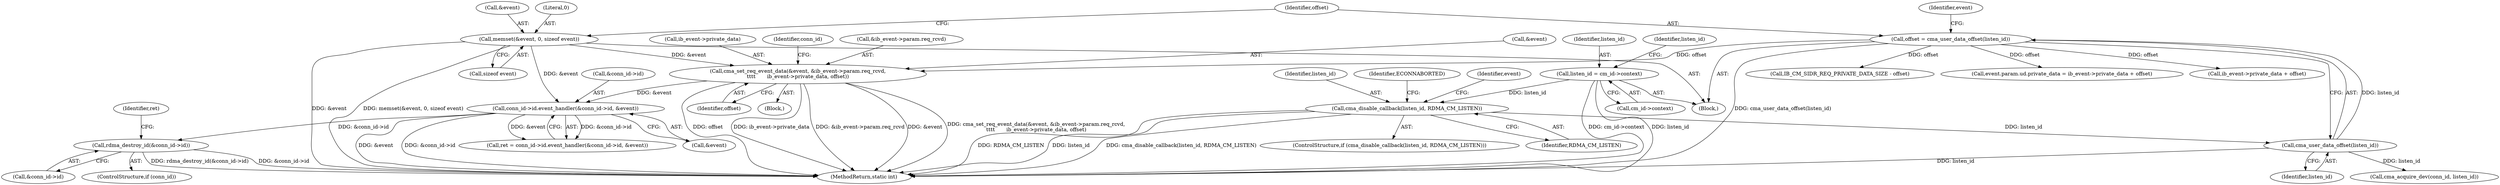 digraph "0_linux_b2853fd6c2d0f383dbdf7427e263eb576a633867_0@pointer" {
"1000431" [label="(Call,rdma_destroy_id(&conn_id->id))"];
"1000294" [label="(Call,conn_id->id.event_handler(&conn_id->id, &event))"];
"1000234" [label="(Call,cma_set_req_event_data(&event, &ib_event->param.req_rcvd,\n\t\t\t\t       ib_event->private_data, offset))"];
"1000170" [label="(Call,memset(&event, 0, sizeof event))"];
"1000176" [label="(Call,offset = cma_user_data_offset(listen_id))"];
"1000178" [label="(Call,cma_user_data_offset(listen_id))"];
"1000164" [label="(Call,cma_disable_callback(listen_id, RDMA_CM_LISTEN))"];
"1000147" [label="(Call,listen_id = cm_id->context)"];
"1000292" [label="(Call,ret = conn_id->id.event_handler(&conn_id->id, &event))"];
"1000182" [label="(Identifier,event)"];
"1000166" [label="(Identifier,RDMA_CM_LISTEN)"];
"1000437" [label="(Identifier,ret)"];
"1000243" [label="(Call,ib_event->private_data)"];
"1000221" [label="(Call,IB_CM_SIDR_REQ_PRIVATE_DATA_SIZE - offset)"];
"1000246" [label="(Identifier,offset)"];
"1000177" [label="(Identifier,offset)"];
"1000294" [label="(Call,conn_id->id.event_handler(&conn_id->id, &event))"];
"1000249" [label="(Identifier,conn_id)"];
"1000157" [label="(Identifier,listen_id)"];
"1000225" [label="(Block,)"];
"1000295" [label="(Call,&conn_id->id)"];
"1000171" [label="(Call,&event)"];
"1000165" [label="(Identifier,listen_id)"];
"1000432" [label="(Call,&conn_id->id)"];
"1000164" [label="(Call,cma_disable_callback(listen_id, RDMA_CM_LISTEN))"];
"1000148" [label="(Identifier,listen_id)"];
"1000147" [label="(Call,listen_id = cm_id->context)"];
"1000169" [label="(Identifier,ECONNABORTED)"];
"1000200" [label="(Call,event.param.ud.private_data = ib_event->private_data + offset)"];
"1000264" [label="(Call,cma_acquire_dev(conn_id, listen_id))"];
"1000299" [label="(Call,&event)"];
"1000237" [label="(Call,&ib_event->param.req_rcvd)"];
"1000178" [label="(Call,cma_user_data_offset(listen_id))"];
"1000429" [label="(ControlStructure,if (conn_id))"];
"1000163" [label="(ControlStructure,if (cma_disable_callback(listen_id, RDMA_CM_LISTEN)))"];
"1000235" [label="(Call,&event)"];
"1000106" [label="(Block,)"];
"1000149" [label="(Call,cm_id->context)"];
"1000179" [label="(Identifier,listen_id)"];
"1000438" [label="(MethodReturn,static int)"];
"1000176" [label="(Call,offset = cma_user_data_offset(listen_id))"];
"1000170" [label="(Call,memset(&event, 0, sizeof event))"];
"1000174" [label="(Call,sizeof event)"];
"1000173" [label="(Literal,0)"];
"1000234" [label="(Call,cma_set_req_event_data(&event, &ib_event->param.req_rcvd,\n\t\t\t\t       ib_event->private_data, offset))"];
"1000431" [label="(Call,rdma_destroy_id(&conn_id->id))"];
"1000172" [label="(Identifier,event)"];
"1000208" [label="(Call,ib_event->private_data + offset)"];
"1000431" -> "1000429"  [label="AST: "];
"1000431" -> "1000432"  [label="CFG: "];
"1000432" -> "1000431"  [label="AST: "];
"1000437" -> "1000431"  [label="CFG: "];
"1000431" -> "1000438"  [label="DDG: &conn_id->id"];
"1000431" -> "1000438"  [label="DDG: rdma_destroy_id(&conn_id->id)"];
"1000294" -> "1000431"  [label="DDG: &conn_id->id"];
"1000294" -> "1000292"  [label="AST: "];
"1000294" -> "1000299"  [label="CFG: "];
"1000295" -> "1000294"  [label="AST: "];
"1000299" -> "1000294"  [label="AST: "];
"1000292" -> "1000294"  [label="CFG: "];
"1000294" -> "1000438"  [label="DDG: &event"];
"1000294" -> "1000438"  [label="DDG: &conn_id->id"];
"1000294" -> "1000292"  [label="DDG: &conn_id->id"];
"1000294" -> "1000292"  [label="DDG: &event"];
"1000234" -> "1000294"  [label="DDG: &event"];
"1000170" -> "1000294"  [label="DDG: &event"];
"1000234" -> "1000225"  [label="AST: "];
"1000234" -> "1000246"  [label="CFG: "];
"1000235" -> "1000234"  [label="AST: "];
"1000237" -> "1000234"  [label="AST: "];
"1000243" -> "1000234"  [label="AST: "];
"1000246" -> "1000234"  [label="AST: "];
"1000249" -> "1000234"  [label="CFG: "];
"1000234" -> "1000438"  [label="DDG: &ib_event->param.req_rcvd"];
"1000234" -> "1000438"  [label="DDG: &event"];
"1000234" -> "1000438"  [label="DDG: cma_set_req_event_data(&event, &ib_event->param.req_rcvd,\n\t\t\t\t       ib_event->private_data, offset)"];
"1000234" -> "1000438"  [label="DDG: offset"];
"1000234" -> "1000438"  [label="DDG: ib_event->private_data"];
"1000170" -> "1000234"  [label="DDG: &event"];
"1000176" -> "1000234"  [label="DDG: offset"];
"1000170" -> "1000106"  [label="AST: "];
"1000170" -> "1000174"  [label="CFG: "];
"1000171" -> "1000170"  [label="AST: "];
"1000173" -> "1000170"  [label="AST: "];
"1000174" -> "1000170"  [label="AST: "];
"1000177" -> "1000170"  [label="CFG: "];
"1000170" -> "1000438"  [label="DDG: &event"];
"1000170" -> "1000438"  [label="DDG: memset(&event, 0, sizeof event)"];
"1000176" -> "1000106"  [label="AST: "];
"1000176" -> "1000178"  [label="CFG: "];
"1000177" -> "1000176"  [label="AST: "];
"1000178" -> "1000176"  [label="AST: "];
"1000182" -> "1000176"  [label="CFG: "];
"1000176" -> "1000438"  [label="DDG: cma_user_data_offset(listen_id)"];
"1000178" -> "1000176"  [label="DDG: listen_id"];
"1000176" -> "1000200"  [label="DDG: offset"];
"1000176" -> "1000208"  [label="DDG: offset"];
"1000176" -> "1000221"  [label="DDG: offset"];
"1000178" -> "1000179"  [label="CFG: "];
"1000179" -> "1000178"  [label="AST: "];
"1000178" -> "1000438"  [label="DDG: listen_id"];
"1000164" -> "1000178"  [label="DDG: listen_id"];
"1000178" -> "1000264"  [label="DDG: listen_id"];
"1000164" -> "1000163"  [label="AST: "];
"1000164" -> "1000166"  [label="CFG: "];
"1000165" -> "1000164"  [label="AST: "];
"1000166" -> "1000164"  [label="AST: "];
"1000169" -> "1000164"  [label="CFG: "];
"1000172" -> "1000164"  [label="CFG: "];
"1000164" -> "1000438"  [label="DDG: cma_disable_callback(listen_id, RDMA_CM_LISTEN)"];
"1000164" -> "1000438"  [label="DDG: RDMA_CM_LISTEN"];
"1000164" -> "1000438"  [label="DDG: listen_id"];
"1000147" -> "1000164"  [label="DDG: listen_id"];
"1000147" -> "1000106"  [label="AST: "];
"1000147" -> "1000149"  [label="CFG: "];
"1000148" -> "1000147"  [label="AST: "];
"1000149" -> "1000147"  [label="AST: "];
"1000157" -> "1000147"  [label="CFG: "];
"1000147" -> "1000438"  [label="DDG: cm_id->context"];
"1000147" -> "1000438"  [label="DDG: listen_id"];
}

